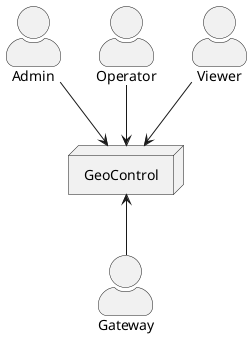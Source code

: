 @startuml context-diagram 
skinparam actorStyle awesome
actor Admin
actor Operator
actor Viewer
actor Gateway
node GeoControl

together{
  Admin --> GeoControl
  Operator --> GeoControl
  Viewer --> GeoControl
}

together{
  GeoControl <-- Gateway
}

@enduml

